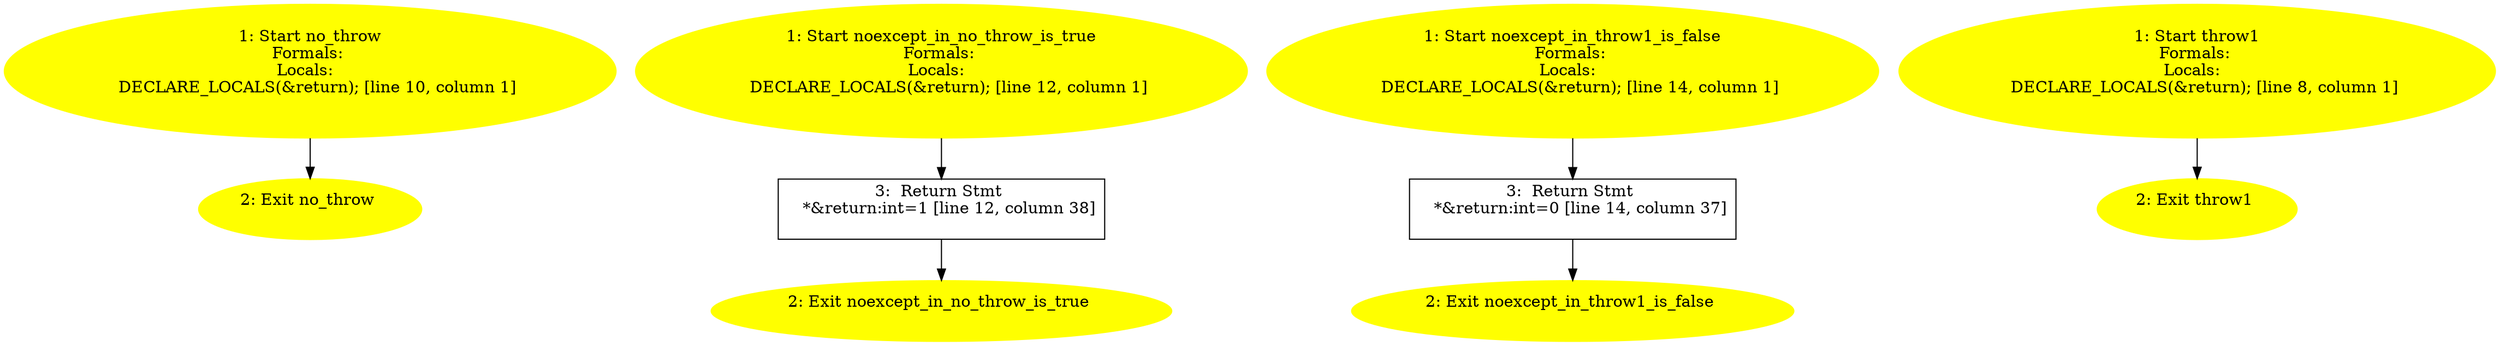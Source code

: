 /* @generated */
digraph cfg {
"no_throw#17033017651186285990.09ccf3c67e4f955c43def7c14239d3f3_1" [label="1: Start no_throw\nFormals: \nLocals:  \n   DECLARE_LOCALS(&return); [line 10, column 1]\n " color=yellow style=filled]
	

	 "no_throw#17033017651186285990.09ccf3c67e4f955c43def7c14239d3f3_1" -> "no_throw#17033017651186285990.09ccf3c67e4f955c43def7c14239d3f3_2" ;
"no_throw#17033017651186285990.09ccf3c67e4f955c43def7c14239d3f3_2" [label="2: Exit no_throw \n  " color=yellow style=filled]
	

"noexcept_in_no_throw_is_true#15307552983521714545.46bb87de4bb49540d73e5bbaf21122b3_1" [label="1: Start noexcept_in_no_throw_is_true\nFormals: \nLocals:  \n   DECLARE_LOCALS(&return); [line 12, column 1]\n " color=yellow style=filled]
	

	 "noexcept_in_no_throw_is_true#15307552983521714545.46bb87de4bb49540d73e5bbaf21122b3_1" -> "noexcept_in_no_throw_is_true#15307552983521714545.46bb87de4bb49540d73e5bbaf21122b3_3" ;
"noexcept_in_no_throw_is_true#15307552983521714545.46bb87de4bb49540d73e5bbaf21122b3_2" [label="2: Exit noexcept_in_no_throw_is_true \n  " color=yellow style=filled]
	

"noexcept_in_no_throw_is_true#15307552983521714545.46bb87de4bb49540d73e5bbaf21122b3_3" [label="3:  Return Stmt \n   *&return:int=1 [line 12, column 38]\n " shape="box"]
	

	 "noexcept_in_no_throw_is_true#15307552983521714545.46bb87de4bb49540d73e5bbaf21122b3_3" -> "noexcept_in_no_throw_is_true#15307552983521714545.46bb87de4bb49540d73e5bbaf21122b3_2" ;
"noexcept_in_throw1_is_false#16721048902546389084.3ea3c1e2a52bf4050d645442d93bc7d9_1" [label="1: Start noexcept_in_throw1_is_false\nFormals: \nLocals:  \n   DECLARE_LOCALS(&return); [line 14, column 1]\n " color=yellow style=filled]
	

	 "noexcept_in_throw1_is_false#16721048902546389084.3ea3c1e2a52bf4050d645442d93bc7d9_1" -> "noexcept_in_throw1_is_false#16721048902546389084.3ea3c1e2a52bf4050d645442d93bc7d9_3" ;
"noexcept_in_throw1_is_false#16721048902546389084.3ea3c1e2a52bf4050d645442d93bc7d9_2" [label="2: Exit noexcept_in_throw1_is_false \n  " color=yellow style=filled]
	

"noexcept_in_throw1_is_false#16721048902546389084.3ea3c1e2a52bf4050d645442d93bc7d9_3" [label="3:  Return Stmt \n   *&return:int=0 [line 14, column 37]\n " shape="box"]
	

	 "noexcept_in_throw1_is_false#16721048902546389084.3ea3c1e2a52bf4050d645442d93bc7d9_3" -> "noexcept_in_throw1_is_false#16721048902546389084.3ea3c1e2a52bf4050d645442d93bc7d9_2" ;
"throw1#4773723525933624289.6b9b3759b03b1236af3e9e5fdf9a4f32_1" [label="1: Start throw1\nFormals: \nLocals:  \n   DECLARE_LOCALS(&return); [line 8, column 1]\n " color=yellow style=filled]
	

	 "throw1#4773723525933624289.6b9b3759b03b1236af3e9e5fdf9a4f32_1" -> "throw1#4773723525933624289.6b9b3759b03b1236af3e9e5fdf9a4f32_2" ;
"throw1#4773723525933624289.6b9b3759b03b1236af3e9e5fdf9a4f32_2" [label="2: Exit throw1 \n  " color=yellow style=filled]
	

}
